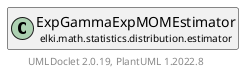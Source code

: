 @startuml
    remove .*\.(Instance|Par|Parameterizer|Factory)$
    set namespaceSeparator none
    hide empty fields
    hide empty methods

    class "<size:14>ExpGammaExpMOMEstimator.Par\n<size:10>elki.math.statistics.distribution.estimator" as elki.math.statistics.distribution.estimator.ExpGammaExpMOMEstimator.Par [[ExpGammaExpMOMEstimator.Par.html]] {
        +make(): ExpGammaExpMOMEstimator
    }

    interface "<size:14>Parameterizer\n<size:10>elki.utilities.optionhandling" as elki.utilities.optionhandling.Parameterizer [[../../../../utilities/optionhandling/Parameterizer.html]] {
        {abstract} +make(): Object
    }
    class "<size:14>ExpGammaExpMOMEstimator\n<size:10>elki.math.statistics.distribution.estimator" as elki.math.statistics.distribution.estimator.ExpGammaExpMOMEstimator [[ExpGammaExpMOMEstimator.html]]

    elki.utilities.optionhandling.Parameterizer <|.. elki.math.statistics.distribution.estimator.ExpGammaExpMOMEstimator.Par
    elki.math.statistics.distribution.estimator.ExpGammaExpMOMEstimator +-- elki.math.statistics.distribution.estimator.ExpGammaExpMOMEstimator.Par

    center footer UMLDoclet 2.0.19, PlantUML 1.2022.8
@enduml
